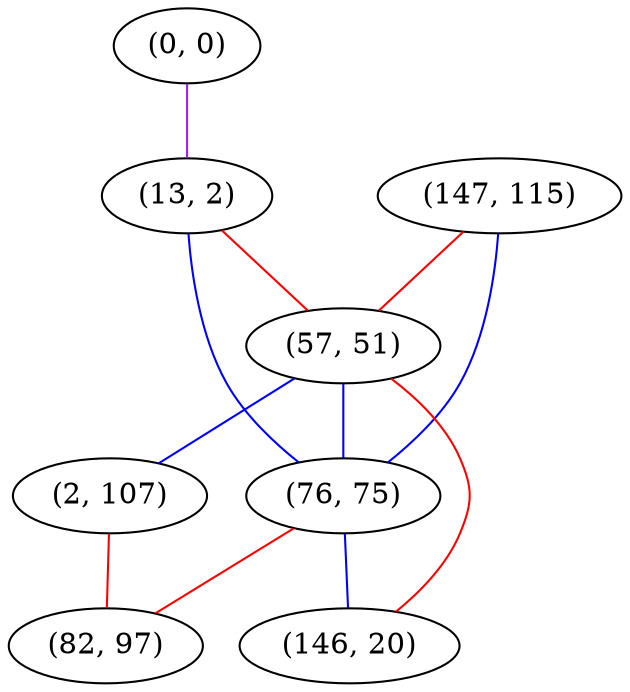 graph "" {
"(0, 0)";
"(13, 2)";
"(147, 115)";
"(57, 51)";
"(2, 107)";
"(76, 75)";
"(146, 20)";
"(82, 97)";
"(0, 0)" -- "(13, 2)"  [color=purple, key=0, weight=4];
"(13, 2)" -- "(57, 51)"  [color=red, key=0, weight=1];
"(13, 2)" -- "(76, 75)"  [color=blue, key=0, weight=3];
"(147, 115)" -- "(57, 51)"  [color=red, key=0, weight=1];
"(147, 115)" -- "(76, 75)"  [color=blue, key=0, weight=3];
"(57, 51)" -- "(2, 107)"  [color=blue, key=0, weight=3];
"(57, 51)" -- "(76, 75)"  [color=blue, key=0, weight=3];
"(57, 51)" -- "(146, 20)"  [color=red, key=0, weight=1];
"(2, 107)" -- "(82, 97)"  [color=red, key=0, weight=1];
"(76, 75)" -- "(146, 20)"  [color=blue, key=0, weight=3];
"(76, 75)" -- "(82, 97)"  [color=red, key=0, weight=1];
}
